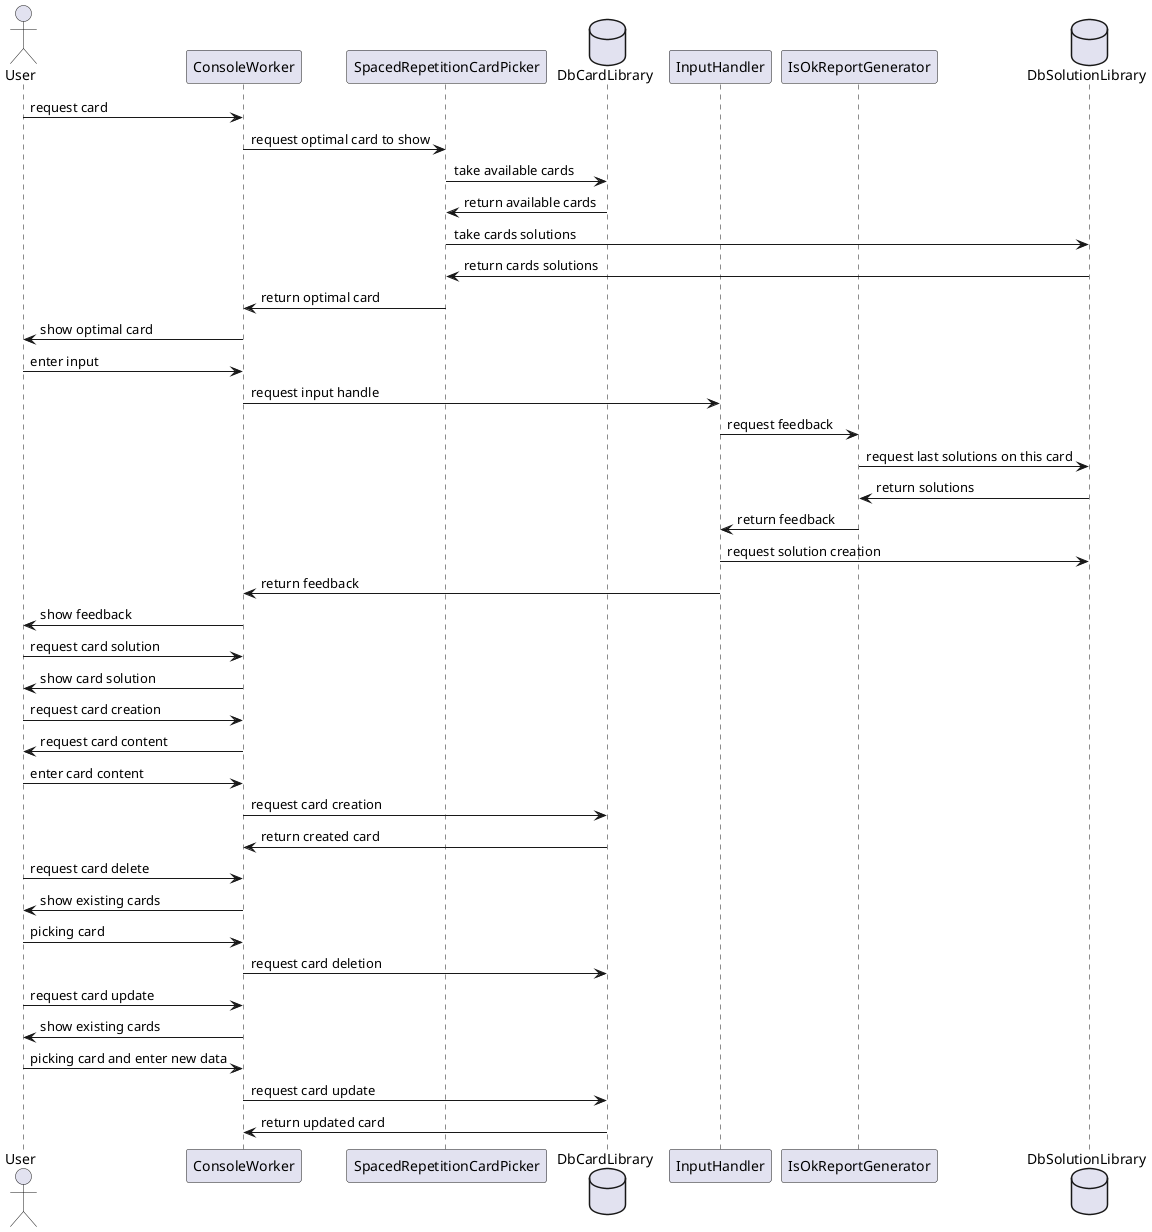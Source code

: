 @startuml
Actor User
User -> ConsoleWorker: request card
ConsoleWorker -> SpacedRepetitionCardPicker : request optimal card to show
Database DbCardLibrary
SpacedRepetitionCardPicker -> DbCardLibrary: take available cards
DbCardLibrary -> SpacedRepetitionCardPicker:  return available cards
participant InputHandler
participant IsOkReportGenerator
Database DbSolutionLibrary
SpacedRepetitionCardPicker -> DbSolutionLibrary : take cards solutions
DbSolutionLibrary -> SpacedRepetitionCardPicker : return cards solutions
SpacedRepetitionCardPicker-> ConsoleWorker : return optimal card
ConsoleWorker -> User : show optimal card
User -> ConsoleWorker: enter input
ConsoleWorker -> InputHandler : request input handle

InputHandler -> IsOkReportGenerator: request feedback
IsOkReportGenerator -> DbSolutionLibrary : request last solutions on this card
DbSolutionLibrary -> IsOkReportGenerator: return solutions
InputHandler <- IsOkReportGenerator : return feedback

InputHandler -> DbSolutionLibrary : request solution creation
InputHandler -> ConsoleWorker: return feedback
ConsoleWorker -> User : show feedback
User -> ConsoleWorker: request card solution
ConsoleWorker -> User: show card solution
User -> ConsoleWorker: request card creation
ConsoleWorker -> User : request card content
User -> ConsoleWorker: enter card content
ConsoleWorker -> DbCardLibrary: request card creation
DbCardLibrary -> ConsoleWorker : return created card
User -> ConsoleWorker: request card delete
ConsoleWorker -> User: show existing cards
User -> ConsoleWorker: picking card
ConsoleWorker -> DbCardLibrary: request card deletion
User -> ConsoleWorker: request card update
ConsoleWorker -> User: show existing cards
User -> ConsoleWorker: picking card and enter new data
ConsoleWorker -> DbCardLibrary: request card update
DbCardLibrary -> ConsoleWorker: return updated card
@enduml

